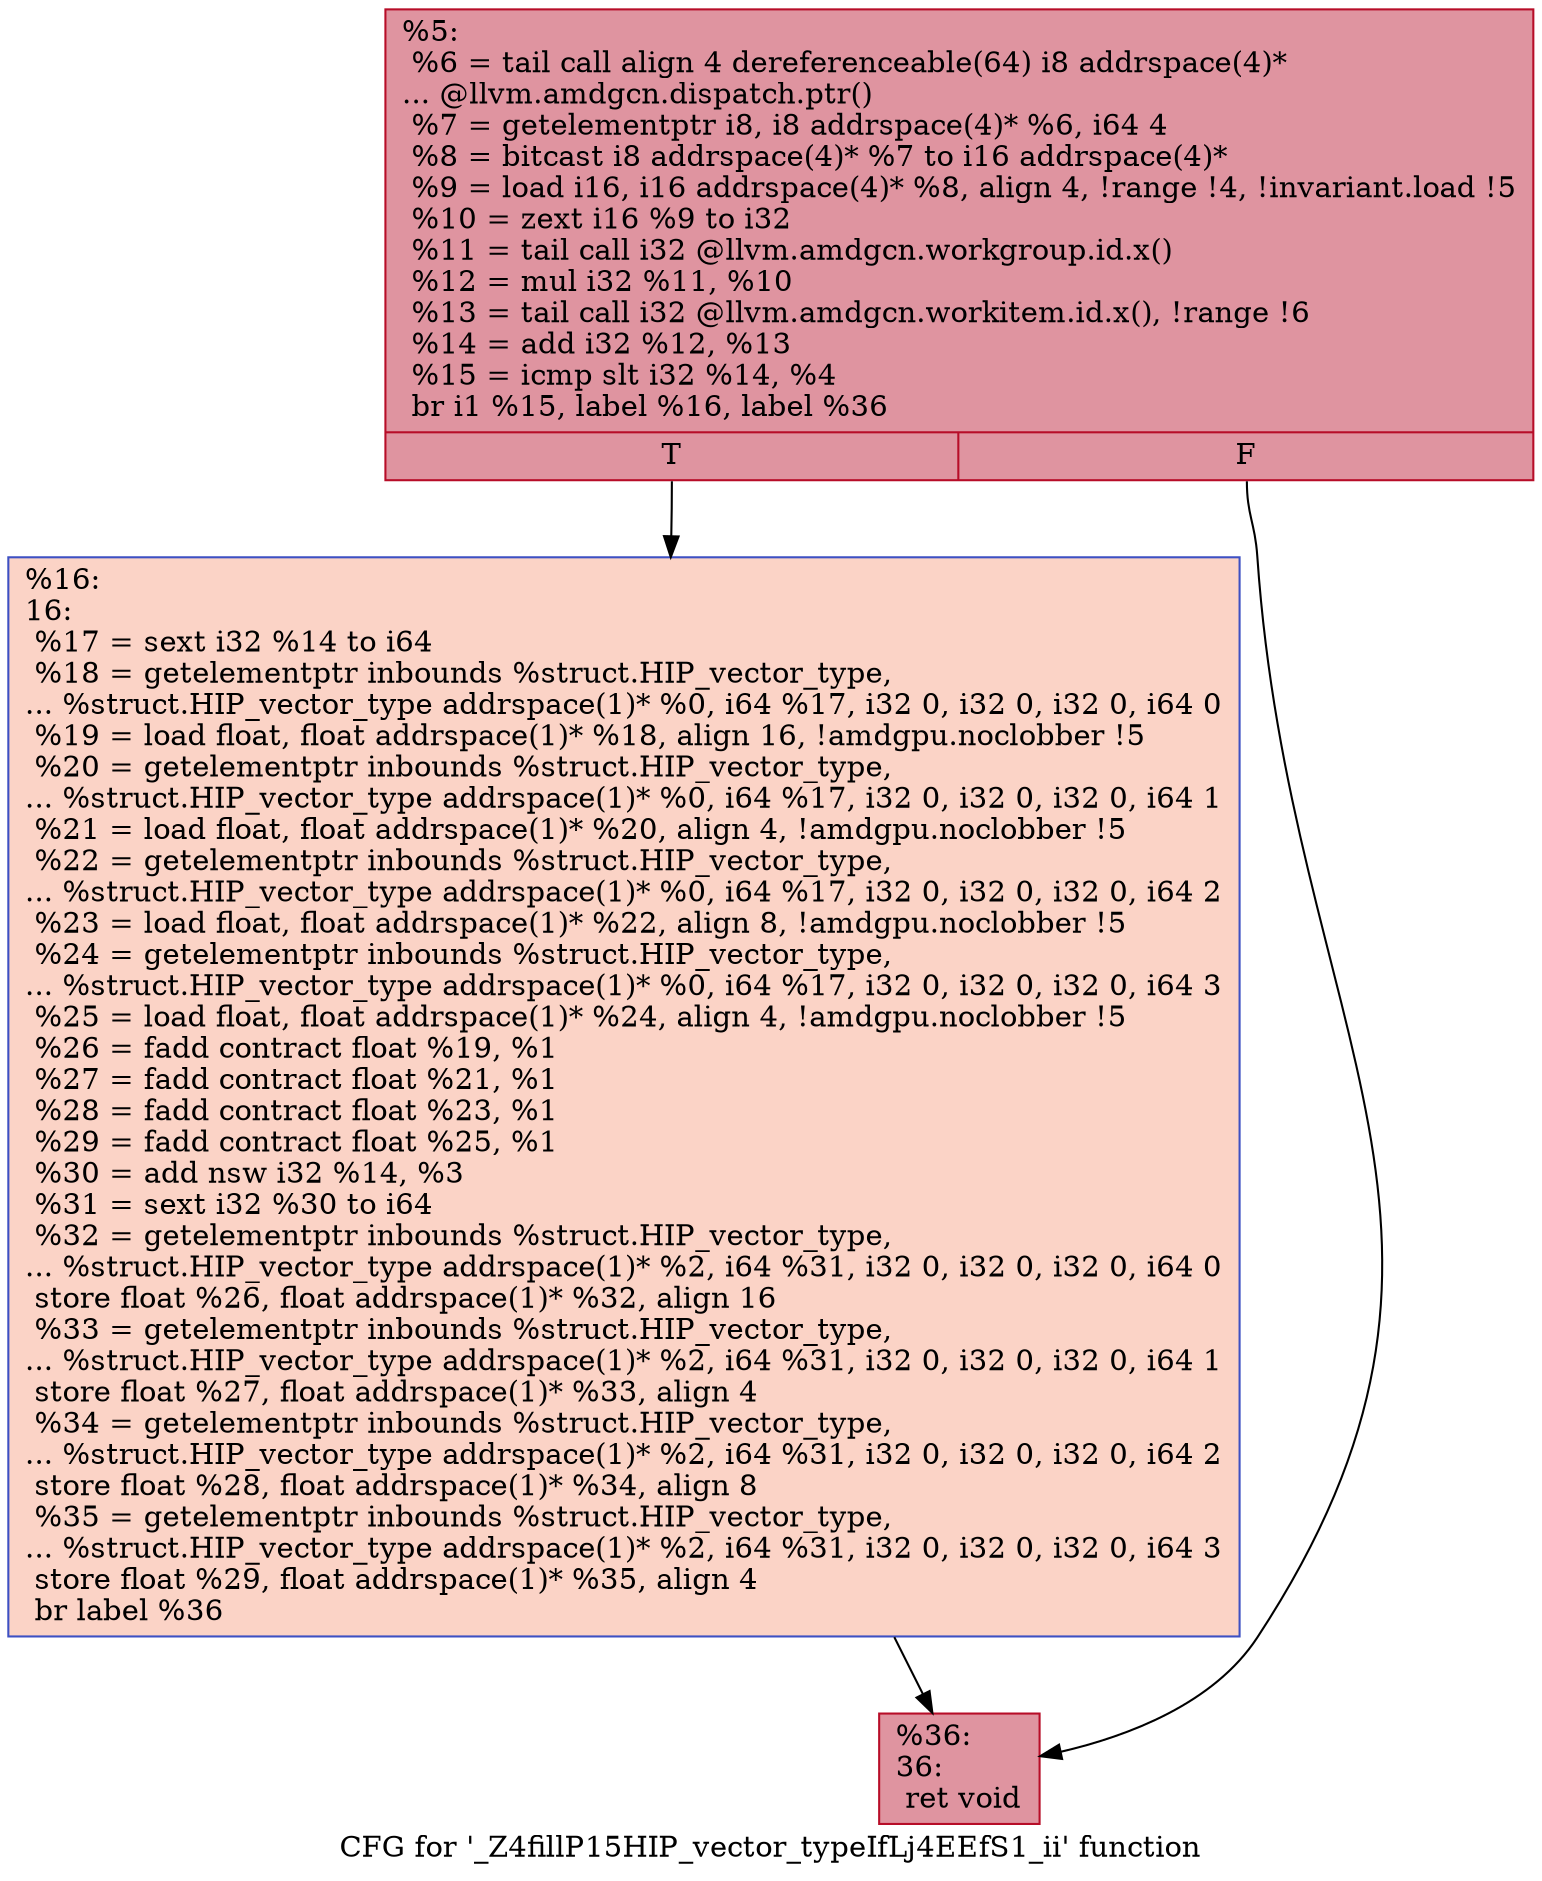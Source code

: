 digraph "CFG for '_Z4fillP15HIP_vector_typeIfLj4EEfS1_ii' function" {
	label="CFG for '_Z4fillP15HIP_vector_typeIfLj4EEfS1_ii' function";

	Node0x5033180 [shape=record,color="#b70d28ff", style=filled, fillcolor="#b70d2870",label="{%5:\l  %6 = tail call align 4 dereferenceable(64) i8 addrspace(4)*\l... @llvm.amdgcn.dispatch.ptr()\l  %7 = getelementptr i8, i8 addrspace(4)* %6, i64 4\l  %8 = bitcast i8 addrspace(4)* %7 to i16 addrspace(4)*\l  %9 = load i16, i16 addrspace(4)* %8, align 4, !range !4, !invariant.load !5\l  %10 = zext i16 %9 to i32\l  %11 = tail call i32 @llvm.amdgcn.workgroup.id.x()\l  %12 = mul i32 %11, %10\l  %13 = tail call i32 @llvm.amdgcn.workitem.id.x(), !range !6\l  %14 = add i32 %12, %13\l  %15 = icmp slt i32 %14, %4\l  br i1 %15, label %16, label %36\l|{<s0>T|<s1>F}}"];
	Node0x5033180:s0 -> Node0x5035da0;
	Node0x5033180:s1 -> Node0x5035e30;
	Node0x5035da0 [shape=record,color="#3d50c3ff", style=filled, fillcolor="#f59c7d70",label="{%16:\l16:                                               \l  %17 = sext i32 %14 to i64\l  %18 = getelementptr inbounds %struct.HIP_vector_type,\l... %struct.HIP_vector_type addrspace(1)* %0, i64 %17, i32 0, i32 0, i32 0, i64 0\l  %19 = load float, float addrspace(1)* %18, align 16, !amdgpu.noclobber !5\l  %20 = getelementptr inbounds %struct.HIP_vector_type,\l... %struct.HIP_vector_type addrspace(1)* %0, i64 %17, i32 0, i32 0, i32 0, i64 1\l  %21 = load float, float addrspace(1)* %20, align 4, !amdgpu.noclobber !5\l  %22 = getelementptr inbounds %struct.HIP_vector_type,\l... %struct.HIP_vector_type addrspace(1)* %0, i64 %17, i32 0, i32 0, i32 0, i64 2\l  %23 = load float, float addrspace(1)* %22, align 8, !amdgpu.noclobber !5\l  %24 = getelementptr inbounds %struct.HIP_vector_type,\l... %struct.HIP_vector_type addrspace(1)* %0, i64 %17, i32 0, i32 0, i32 0, i64 3\l  %25 = load float, float addrspace(1)* %24, align 4, !amdgpu.noclobber !5\l  %26 = fadd contract float %19, %1\l  %27 = fadd contract float %21, %1\l  %28 = fadd contract float %23, %1\l  %29 = fadd contract float %25, %1\l  %30 = add nsw i32 %14, %3\l  %31 = sext i32 %30 to i64\l  %32 = getelementptr inbounds %struct.HIP_vector_type,\l... %struct.HIP_vector_type addrspace(1)* %2, i64 %31, i32 0, i32 0, i32 0, i64 0\l  store float %26, float addrspace(1)* %32, align 16\l  %33 = getelementptr inbounds %struct.HIP_vector_type,\l... %struct.HIP_vector_type addrspace(1)* %2, i64 %31, i32 0, i32 0, i32 0, i64 1\l  store float %27, float addrspace(1)* %33, align 4\l  %34 = getelementptr inbounds %struct.HIP_vector_type,\l... %struct.HIP_vector_type addrspace(1)* %2, i64 %31, i32 0, i32 0, i32 0, i64 2\l  store float %28, float addrspace(1)* %34, align 8\l  %35 = getelementptr inbounds %struct.HIP_vector_type,\l... %struct.HIP_vector_type addrspace(1)* %2, i64 %31, i32 0, i32 0, i32 0, i64 3\l  store float %29, float addrspace(1)* %35, align 4\l  br label %36\l}"];
	Node0x5035da0 -> Node0x5035e30;
	Node0x5035e30 [shape=record,color="#b70d28ff", style=filled, fillcolor="#b70d2870",label="{%36:\l36:                                               \l  ret void\l}"];
}
